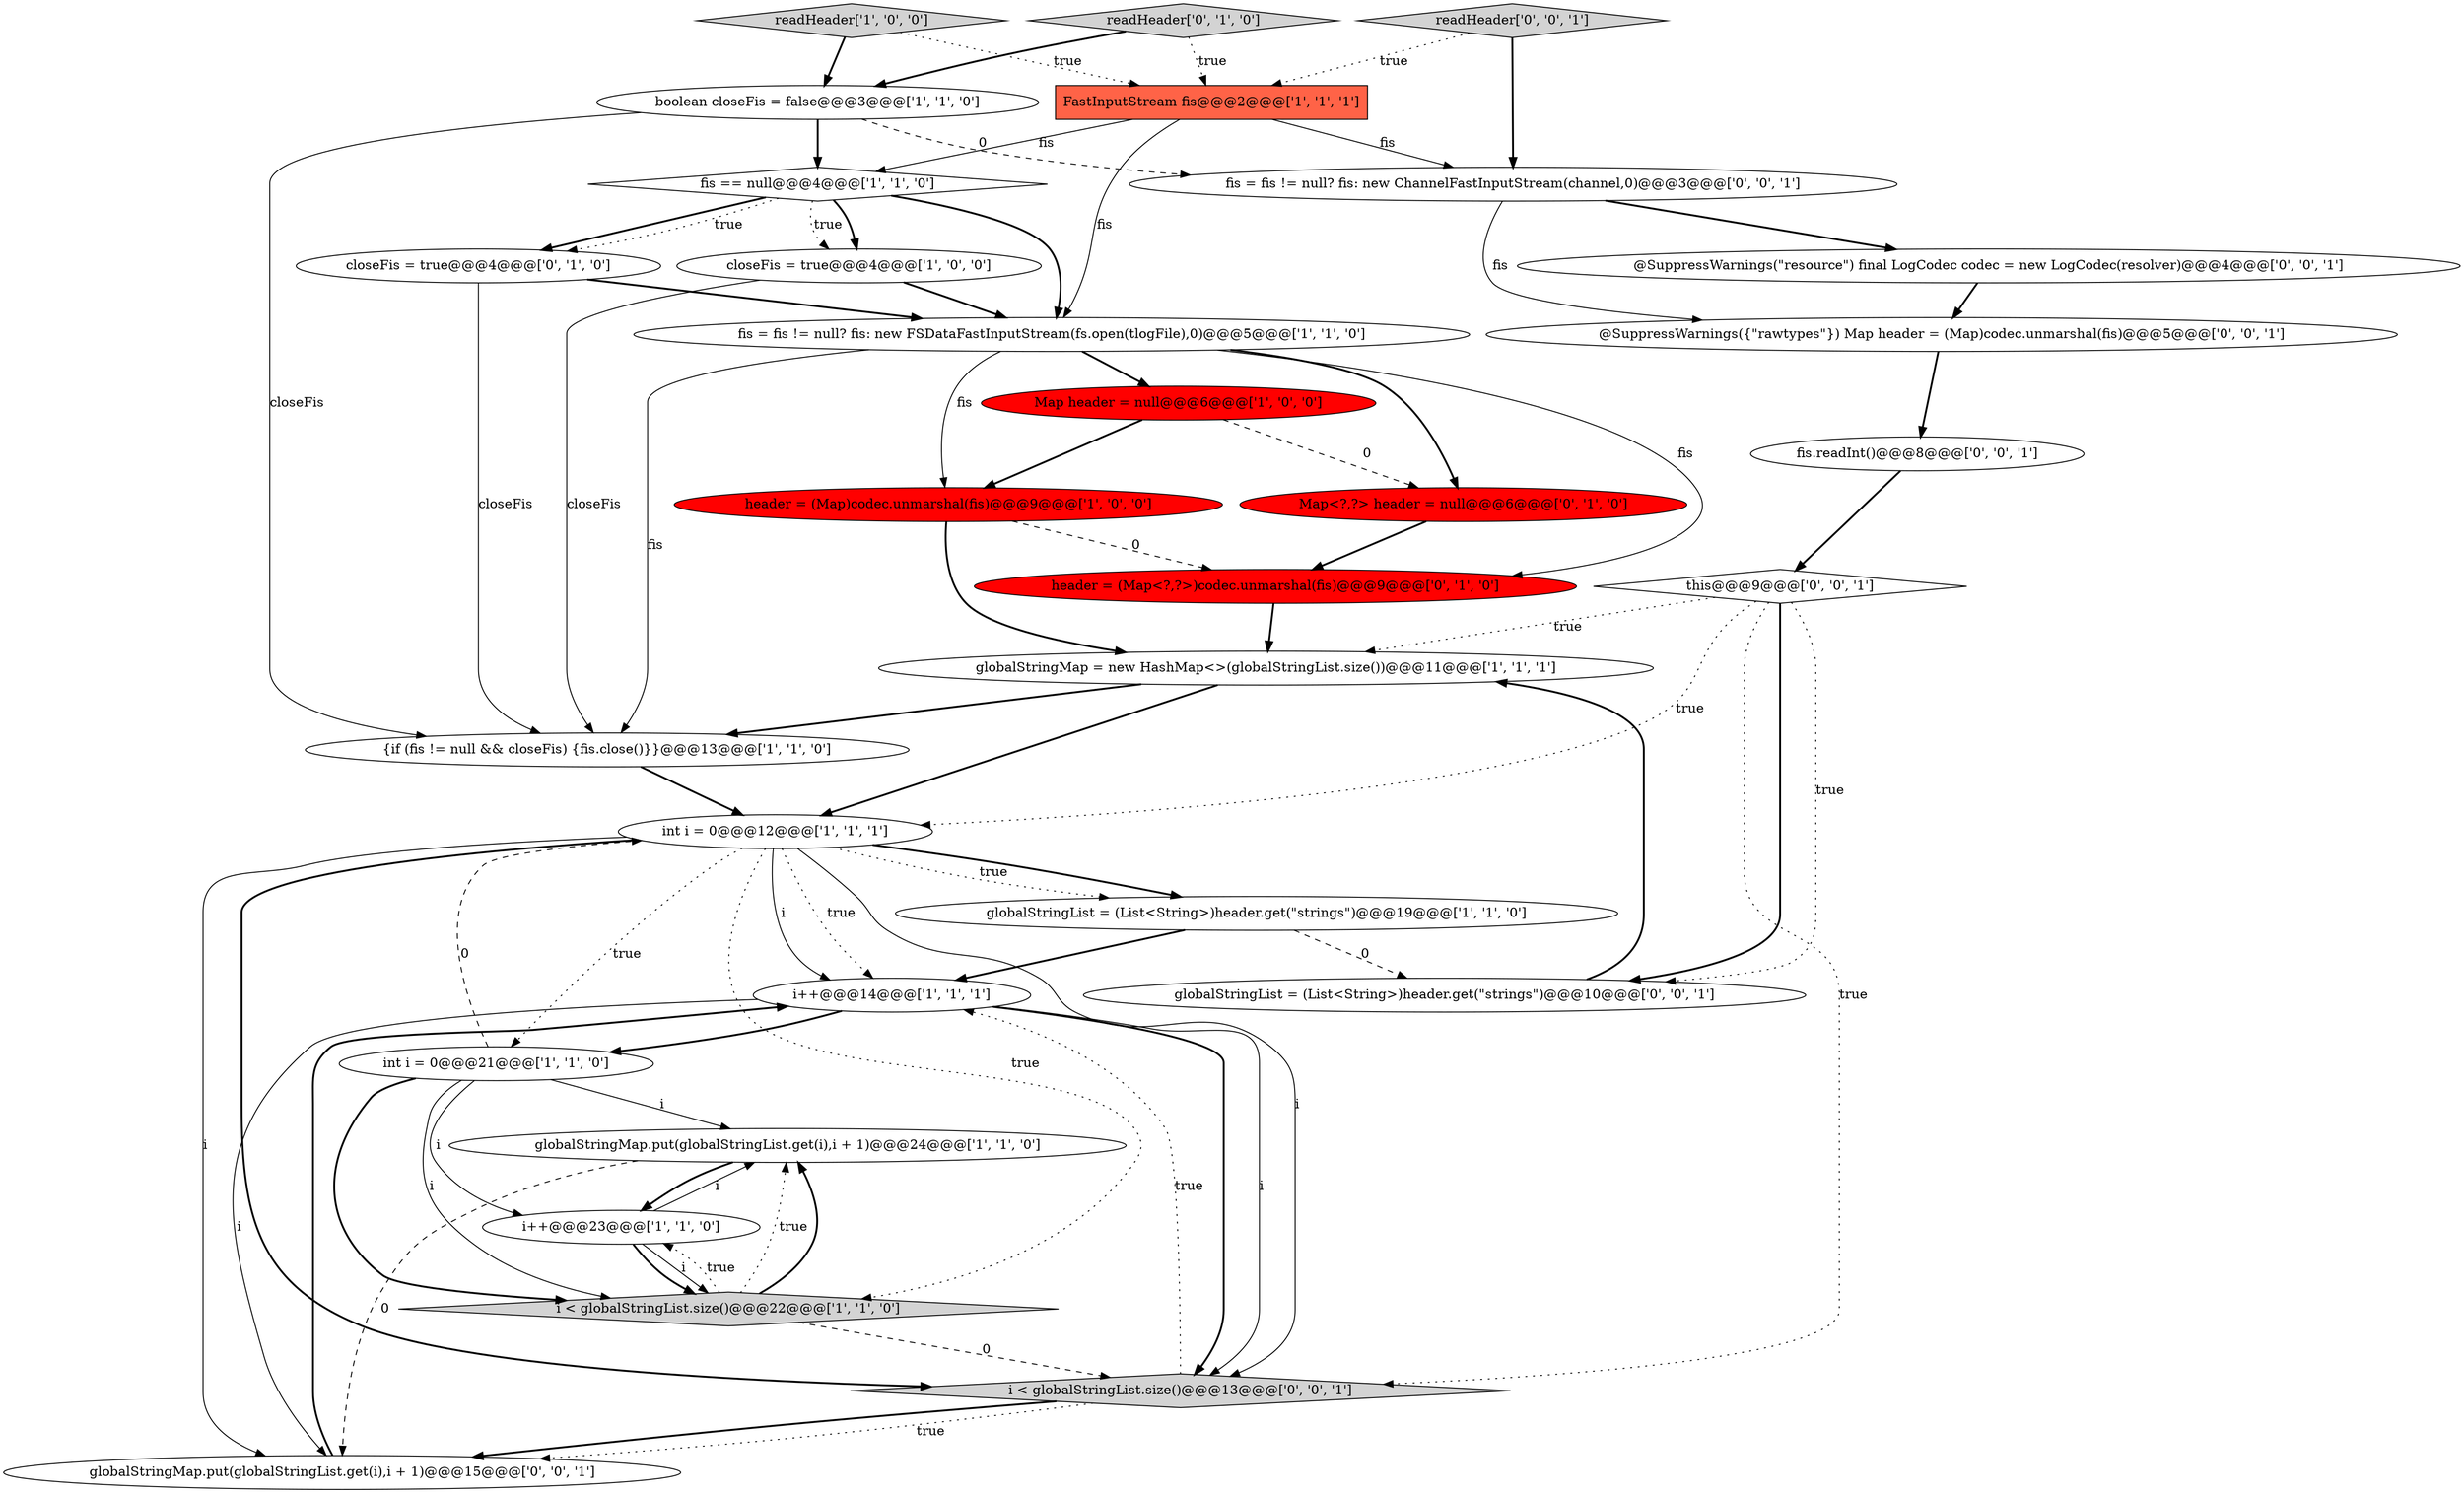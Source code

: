 digraph {
2 [style = filled, label = "boolean closeFis = false@@@3@@@['1', '1', '0']", fillcolor = white, shape = ellipse image = "AAA0AAABBB1BBB"];
11 [style = filled, label = "fis == null@@@4@@@['1', '1', '0']", fillcolor = white, shape = diamond image = "AAA0AAABBB1BBB"];
28 [style = filled, label = "fis = fis != null? fis: new ChannelFastInputStream(channel,0)@@@3@@@['0', '0', '1']", fillcolor = white, shape = ellipse image = "AAA0AAABBB3BBB"];
15 [style = filled, label = "i++@@@14@@@['1', '1', '1']", fillcolor = white, shape = ellipse image = "AAA0AAABBB1BBB"];
25 [style = filled, label = "@SuppressWarnings({\"rawtypes\"}) Map header = (Map)codec.unmarshal(fis)@@@5@@@['0', '0', '1']", fillcolor = white, shape = ellipse image = "AAA0AAABBB3BBB"];
8 [style = filled, label = "fis = fis != null? fis: new FSDataFastInputStream(fs.open(tlogFile),0)@@@5@@@['1', '1', '0']", fillcolor = white, shape = ellipse image = "AAA0AAABBB1BBB"];
29 [style = filled, label = "readHeader['0', '0', '1']", fillcolor = lightgray, shape = diamond image = "AAA0AAABBB3BBB"];
26 [style = filled, label = "fis.readInt()@@@8@@@['0', '0', '1']", fillcolor = white, shape = ellipse image = "AAA0AAABBB3BBB"];
1 [style = filled, label = "closeFis = true@@@4@@@['1', '0', '0']", fillcolor = white, shape = ellipse image = "AAA0AAABBB1BBB"];
12 [style = filled, label = "globalStringMap.put(globalStringList.get(i),i + 1)@@@24@@@['1', '1', '0']", fillcolor = white, shape = ellipse image = "AAA0AAABBB1BBB"];
17 [style = filled, label = "header = (Map<?,?>)codec.unmarshal(fis)@@@9@@@['0', '1', '0']", fillcolor = red, shape = ellipse image = "AAA1AAABBB2BBB"];
18 [style = filled, label = "readHeader['0', '1', '0']", fillcolor = lightgray, shape = diamond image = "AAA0AAABBB2BBB"];
0 [style = filled, label = "{if (fis != null && closeFis) {fis.close()}}@@@13@@@['1', '1', '0']", fillcolor = white, shape = ellipse image = "AAA0AAABBB1BBB"];
4 [style = filled, label = "int i = 0@@@21@@@['1', '1', '0']", fillcolor = white, shape = ellipse image = "AAA0AAABBB1BBB"];
23 [style = filled, label = "globalStringMap.put(globalStringList.get(i),i + 1)@@@15@@@['0', '0', '1']", fillcolor = white, shape = ellipse image = "AAA0AAABBB3BBB"];
20 [style = filled, label = "Map<?,?> header = null@@@6@@@['0', '1', '0']", fillcolor = red, shape = ellipse image = "AAA1AAABBB2BBB"];
24 [style = filled, label = "globalStringList = (List<String>)header.get(\"strings\")@@@10@@@['0', '0', '1']", fillcolor = white, shape = ellipse image = "AAA0AAABBB3BBB"];
22 [style = filled, label = "this@@@9@@@['0', '0', '1']", fillcolor = white, shape = diamond image = "AAA0AAABBB3BBB"];
9 [style = filled, label = "Map header = null@@@6@@@['1', '0', '0']", fillcolor = red, shape = ellipse image = "AAA1AAABBB1BBB"];
16 [style = filled, label = "int i = 0@@@12@@@['1', '1', '1']", fillcolor = white, shape = ellipse image = "AAA0AAABBB1BBB"];
3 [style = filled, label = "header = (Map)codec.unmarshal(fis)@@@9@@@['1', '0', '0']", fillcolor = red, shape = ellipse image = "AAA1AAABBB1BBB"];
21 [style = filled, label = "i < globalStringList.size()@@@13@@@['0', '0', '1']", fillcolor = lightgray, shape = diamond image = "AAA0AAABBB3BBB"];
6 [style = filled, label = "FastInputStream fis@@@2@@@['1', '1', '1']", fillcolor = tomato, shape = box image = "AAA0AAABBB1BBB"];
19 [style = filled, label = "closeFis = true@@@4@@@['0', '1', '0']", fillcolor = white, shape = ellipse image = "AAA0AAABBB2BBB"];
7 [style = filled, label = "globalStringMap = new HashMap<>(globalStringList.size())@@@11@@@['1', '1', '1']", fillcolor = white, shape = ellipse image = "AAA0AAABBB1BBB"];
5 [style = filled, label = "readHeader['1', '0', '0']", fillcolor = lightgray, shape = diamond image = "AAA0AAABBB1BBB"];
10 [style = filled, label = "i++@@@23@@@['1', '1', '0']", fillcolor = white, shape = ellipse image = "AAA0AAABBB1BBB"];
14 [style = filled, label = "i < globalStringList.size()@@@22@@@['1', '1', '0']", fillcolor = lightgray, shape = diamond image = "AAA0AAABBB1BBB"];
13 [style = filled, label = "globalStringList = (List<String>)header.get(\"strings\")@@@19@@@['1', '1', '0']", fillcolor = white, shape = ellipse image = "AAA0AAABBB1BBB"];
27 [style = filled, label = "@SuppressWarnings(\"resource\") final LogCodec codec = new LogCodec(resolver)@@@4@@@['0', '0', '1']", fillcolor = white, shape = ellipse image = "AAA0AAABBB3BBB"];
22->21 [style = dotted, label="true"];
4->12 [style = solid, label="i"];
9->20 [style = dashed, label="0"];
29->6 [style = dotted, label="true"];
0->16 [style = bold, label=""];
10->12 [style = solid, label="i"];
16->13 [style = bold, label=""];
4->14 [style = bold, label=""];
20->17 [style = bold, label=""];
3->17 [style = dashed, label="0"];
1->8 [style = bold, label=""];
4->16 [style = dashed, label="0"];
12->23 [style = dashed, label="0"];
14->12 [style = dotted, label="true"];
16->13 [style = dotted, label="true"];
21->15 [style = dotted, label="true"];
10->14 [style = bold, label=""];
11->1 [style = bold, label=""];
16->21 [style = solid, label="i"];
15->21 [style = bold, label=""];
4->14 [style = solid, label="i"];
1->0 [style = solid, label="closeFis"];
11->1 [style = dotted, label="true"];
6->8 [style = solid, label="fis"];
22->7 [style = dotted, label="true"];
8->0 [style = solid, label="fis"];
23->15 [style = bold, label=""];
6->28 [style = solid, label="fis"];
5->6 [style = dotted, label="true"];
19->0 [style = solid, label="closeFis"];
2->0 [style = solid, label="closeFis"];
7->0 [style = bold, label=""];
28->25 [style = solid, label="fis"];
16->15 [style = solid, label="i"];
16->23 [style = solid, label="i"];
22->24 [style = dotted, label="true"];
11->19 [style = bold, label=""];
18->2 [style = bold, label=""];
8->3 [style = solid, label="fis"];
16->4 [style = dotted, label="true"];
14->10 [style = dotted, label="true"];
19->8 [style = bold, label=""];
26->22 [style = bold, label=""];
18->6 [style = dotted, label="true"];
29->28 [style = bold, label=""];
17->7 [style = bold, label=""];
5->2 [style = bold, label=""];
13->24 [style = dashed, label="0"];
12->10 [style = bold, label=""];
8->20 [style = bold, label=""];
8->17 [style = solid, label="fis"];
3->7 [style = bold, label=""];
16->21 [style = bold, label=""];
21->23 [style = dotted, label="true"];
22->16 [style = dotted, label="true"];
14->12 [style = bold, label=""];
25->26 [style = bold, label=""];
7->16 [style = bold, label=""];
15->4 [style = bold, label=""];
4->10 [style = solid, label="i"];
8->9 [style = bold, label=""];
16->14 [style = dotted, label="true"];
2->28 [style = dashed, label="0"];
9->3 [style = bold, label=""];
11->8 [style = bold, label=""];
14->21 [style = dashed, label="0"];
11->19 [style = dotted, label="true"];
13->15 [style = bold, label=""];
28->27 [style = bold, label=""];
22->24 [style = bold, label=""];
6->11 [style = solid, label="fis"];
10->14 [style = solid, label="i"];
24->7 [style = bold, label=""];
15->23 [style = solid, label="i"];
27->25 [style = bold, label=""];
2->11 [style = bold, label=""];
16->15 [style = dotted, label="true"];
21->23 [style = bold, label=""];
15->21 [style = solid, label="i"];
}
